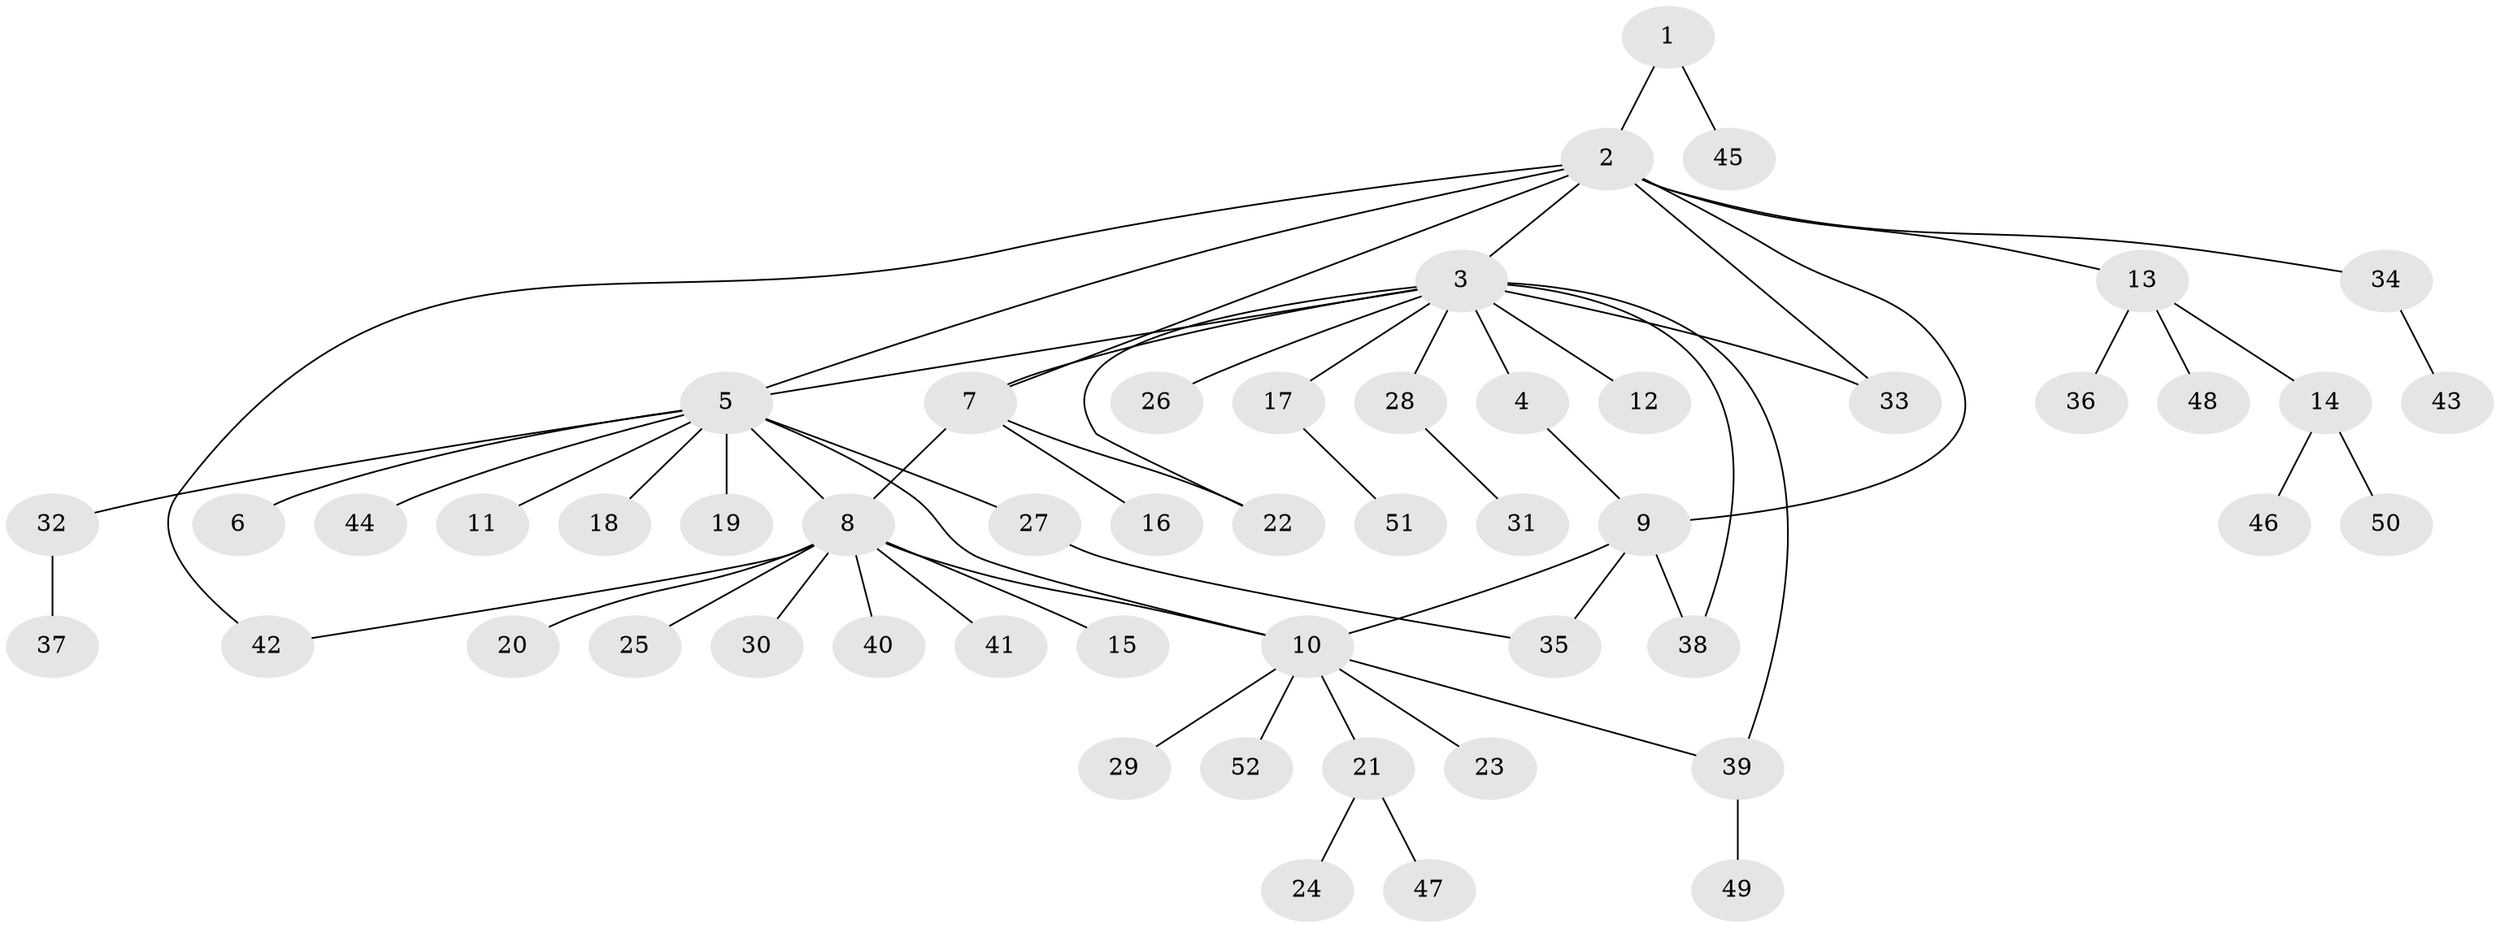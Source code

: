 // coarse degree distribution, {1: 0.6216216216216216, 9: 0.08108108108108109, 10: 0.05405405405405406, 5: 0.02702702702702703, 4: 0.02702702702702703, 3: 0.02702702702702703, 2: 0.16216216216216217}
// Generated by graph-tools (version 1.1) at 2025/24/03/03/25 07:24:09]
// undirected, 52 vertices, 63 edges
graph export_dot {
graph [start="1"]
  node [color=gray90,style=filled];
  1;
  2;
  3;
  4;
  5;
  6;
  7;
  8;
  9;
  10;
  11;
  12;
  13;
  14;
  15;
  16;
  17;
  18;
  19;
  20;
  21;
  22;
  23;
  24;
  25;
  26;
  27;
  28;
  29;
  30;
  31;
  32;
  33;
  34;
  35;
  36;
  37;
  38;
  39;
  40;
  41;
  42;
  43;
  44;
  45;
  46;
  47;
  48;
  49;
  50;
  51;
  52;
  1 -- 2;
  1 -- 45;
  2 -- 3;
  2 -- 5;
  2 -- 7;
  2 -- 9;
  2 -- 13;
  2 -- 33;
  2 -- 34;
  2 -- 42;
  3 -- 4;
  3 -- 5;
  3 -- 7;
  3 -- 12;
  3 -- 17;
  3 -- 22;
  3 -- 26;
  3 -- 28;
  3 -- 33;
  3 -- 38;
  3 -- 39;
  4 -- 9;
  5 -- 6;
  5 -- 8;
  5 -- 10;
  5 -- 11;
  5 -- 18;
  5 -- 19;
  5 -- 27;
  5 -- 32;
  5 -- 44;
  7 -- 8;
  7 -- 16;
  7 -- 22;
  8 -- 10;
  8 -- 15;
  8 -- 20;
  8 -- 25;
  8 -- 30;
  8 -- 40;
  8 -- 41;
  8 -- 42;
  9 -- 10;
  9 -- 35;
  9 -- 38;
  10 -- 21;
  10 -- 23;
  10 -- 29;
  10 -- 39;
  10 -- 52;
  13 -- 14;
  13 -- 36;
  13 -- 48;
  14 -- 46;
  14 -- 50;
  17 -- 51;
  21 -- 24;
  21 -- 47;
  27 -- 35;
  28 -- 31;
  32 -- 37;
  34 -- 43;
  39 -- 49;
}
